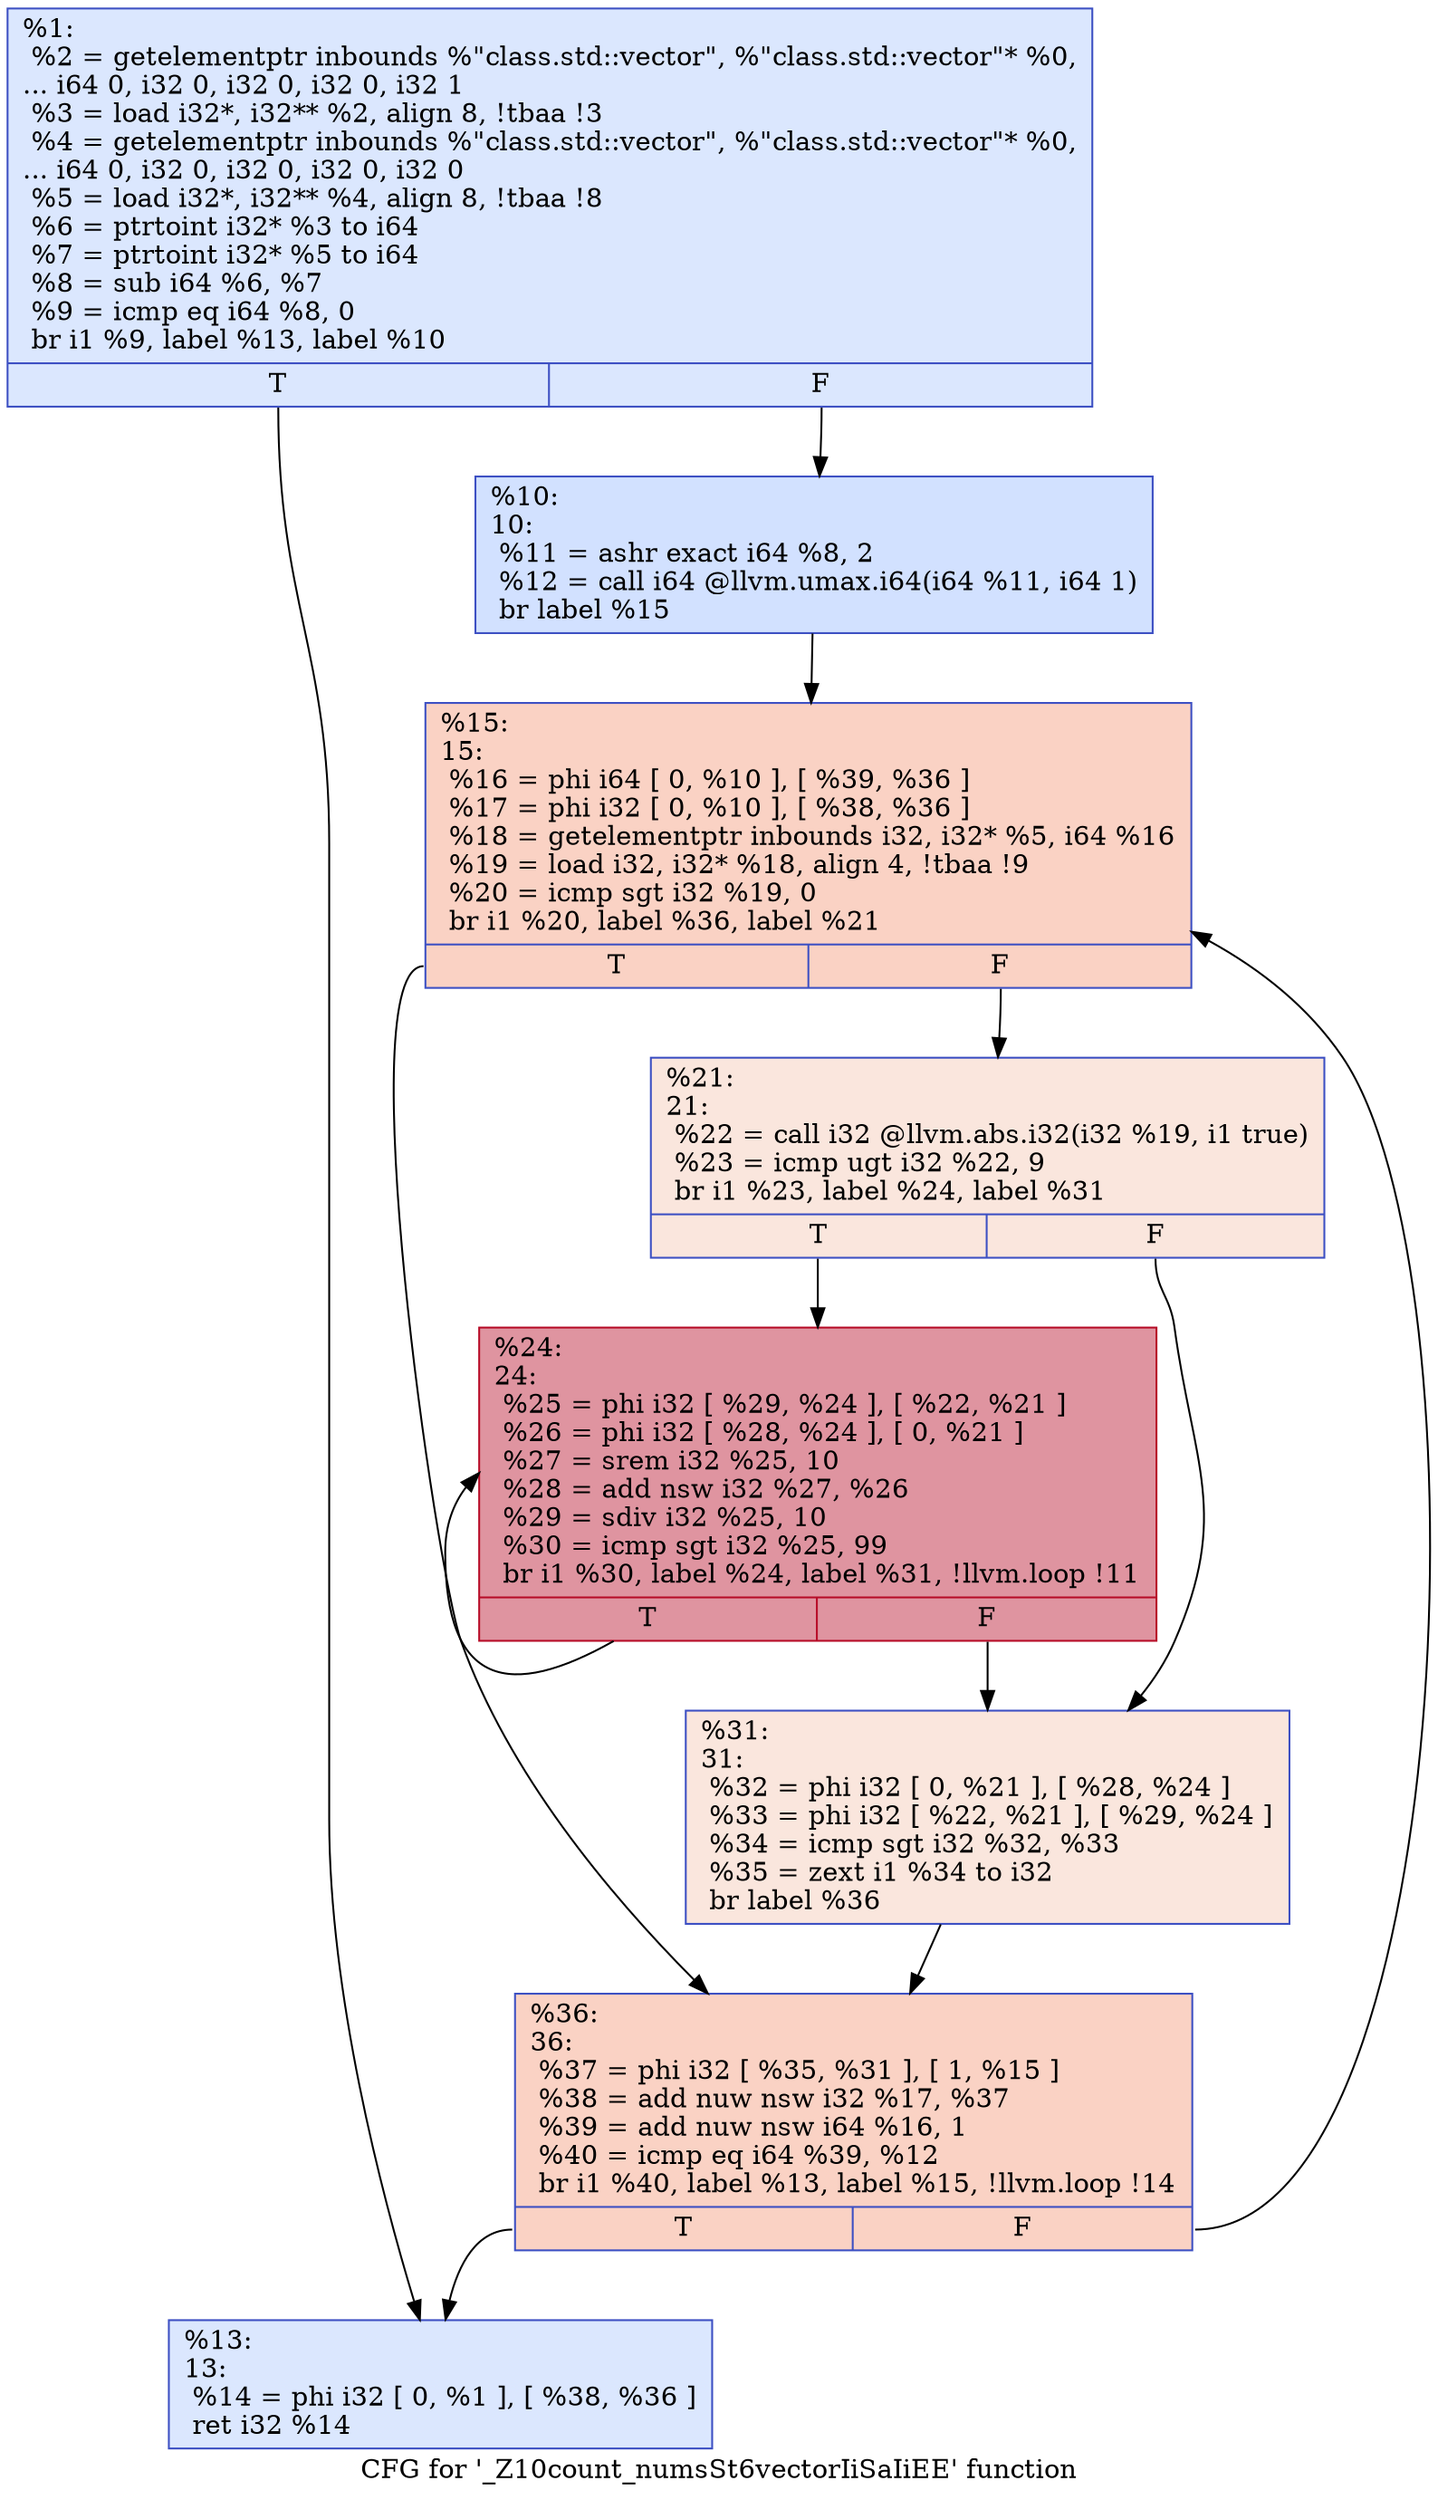 digraph "CFG for '_Z10count_numsSt6vectorIiSaIiEE' function" {
	label="CFG for '_Z10count_numsSt6vectorIiSaIiEE' function";

	Node0x55d452ce6210 [shape=record,color="#3d50c3ff", style=filled, fillcolor="#aec9fc70",label="{%1:\l  %2 = getelementptr inbounds %\"class.std::vector\", %\"class.std::vector\"* %0,\l... i64 0, i32 0, i32 0, i32 0, i32 1\l  %3 = load i32*, i32** %2, align 8, !tbaa !3\l  %4 = getelementptr inbounds %\"class.std::vector\", %\"class.std::vector\"* %0,\l... i64 0, i32 0, i32 0, i32 0, i32 0\l  %5 = load i32*, i32** %4, align 8, !tbaa !8\l  %6 = ptrtoint i32* %3 to i64\l  %7 = ptrtoint i32* %5 to i64\l  %8 = sub i64 %6, %7\l  %9 = icmp eq i64 %8, 0\l  br i1 %9, label %13, label %10\l|{<s0>T|<s1>F}}"];
	Node0x55d452ce6210:s0 -> Node0x55d452ce76c0;
	Node0x55d452ce6210:s1 -> Node0x55d452ce7b50;
	Node0x55d452ce7b50 [shape=record,color="#3d50c3ff", style=filled, fillcolor="#9abbff70",label="{%10:\l10:                                               \l  %11 = ashr exact i64 %8, 2\l  %12 = call i64 @llvm.umax.i64(i64 %11, i64 1)\l  br label %15\l}"];
	Node0x55d452ce7b50 -> Node0x55d452ce7fc0;
	Node0x55d452ce76c0 [shape=record,color="#3d50c3ff", style=filled, fillcolor="#aec9fc70",label="{%13:\l13:                                               \l  %14 = phi i32 [ 0, %1 ], [ %38, %36 ]\l  ret i32 %14\l}"];
	Node0x55d452ce7fc0 [shape=record,color="#3d50c3ff", style=filled, fillcolor="#f4987a70",label="{%15:\l15:                                               \l  %16 = phi i64 [ 0, %10 ], [ %39, %36 ]\l  %17 = phi i32 [ 0, %10 ], [ %38, %36 ]\l  %18 = getelementptr inbounds i32, i32* %5, i64 %16\l  %19 = load i32, i32* %18, align 4, !tbaa !9\l  %20 = icmp sgt i32 %19, 0\l  br i1 %20, label %36, label %21\l|{<s0>T|<s1>F}}"];
	Node0x55d452ce7fc0:s0 -> Node0x55d452ce80b0;
	Node0x55d452ce7fc0:s1 -> Node0x55d452ce8600;
	Node0x55d452ce8600 [shape=record,color="#3d50c3ff", style=filled, fillcolor="#f3c7b170",label="{%21:\l21:                                               \l  %22 = call i32 @llvm.abs.i32(i32 %19, i1 true)\l  %23 = icmp ugt i32 %22, 9\l  br i1 %23, label %24, label %31\l|{<s0>T|<s1>F}}"];
	Node0x55d452ce8600:s0 -> Node0x55d452ce8a80;
	Node0x55d452ce8600:s1 -> Node0x55d452ce8ad0;
	Node0x55d452ce8a80 [shape=record,color="#b70d28ff", style=filled, fillcolor="#b70d2870",label="{%24:\l24:                                               \l  %25 = phi i32 [ %29, %24 ], [ %22, %21 ]\l  %26 = phi i32 [ %28, %24 ], [ 0, %21 ]\l  %27 = srem i32 %25, 10\l  %28 = add nsw i32 %27, %26\l  %29 = sdiv i32 %25, 10\l  %30 = icmp sgt i32 %25, 99\l  br i1 %30, label %24, label %31, !llvm.loop !11\l|{<s0>T|<s1>F}}"];
	Node0x55d452ce8a80:s0 -> Node0x55d452ce8a80;
	Node0x55d452ce8a80:s1 -> Node0x55d452ce8ad0;
	Node0x55d452ce8ad0 [shape=record,color="#3d50c3ff", style=filled, fillcolor="#f3c7b170",label="{%31:\l31:                                               \l  %32 = phi i32 [ 0, %21 ], [ %28, %24 ]\l  %33 = phi i32 [ %22, %21 ], [ %29, %24 ]\l  %34 = icmp sgt i32 %32, %33\l  %35 = zext i1 %34 to i32\l  br label %36\l}"];
	Node0x55d452ce8ad0 -> Node0x55d452ce80b0;
	Node0x55d452ce80b0 [shape=record,color="#3d50c3ff", style=filled, fillcolor="#f4987a70",label="{%36:\l36:                                               \l  %37 = phi i32 [ %35, %31 ], [ 1, %15 ]\l  %38 = add nuw nsw i32 %17, %37\l  %39 = add nuw nsw i64 %16, 1\l  %40 = icmp eq i64 %39, %12\l  br i1 %40, label %13, label %15, !llvm.loop !14\l|{<s0>T|<s1>F}}"];
	Node0x55d452ce80b0:s0 -> Node0x55d452ce76c0;
	Node0x55d452ce80b0:s1 -> Node0x55d452ce7fc0;
}

